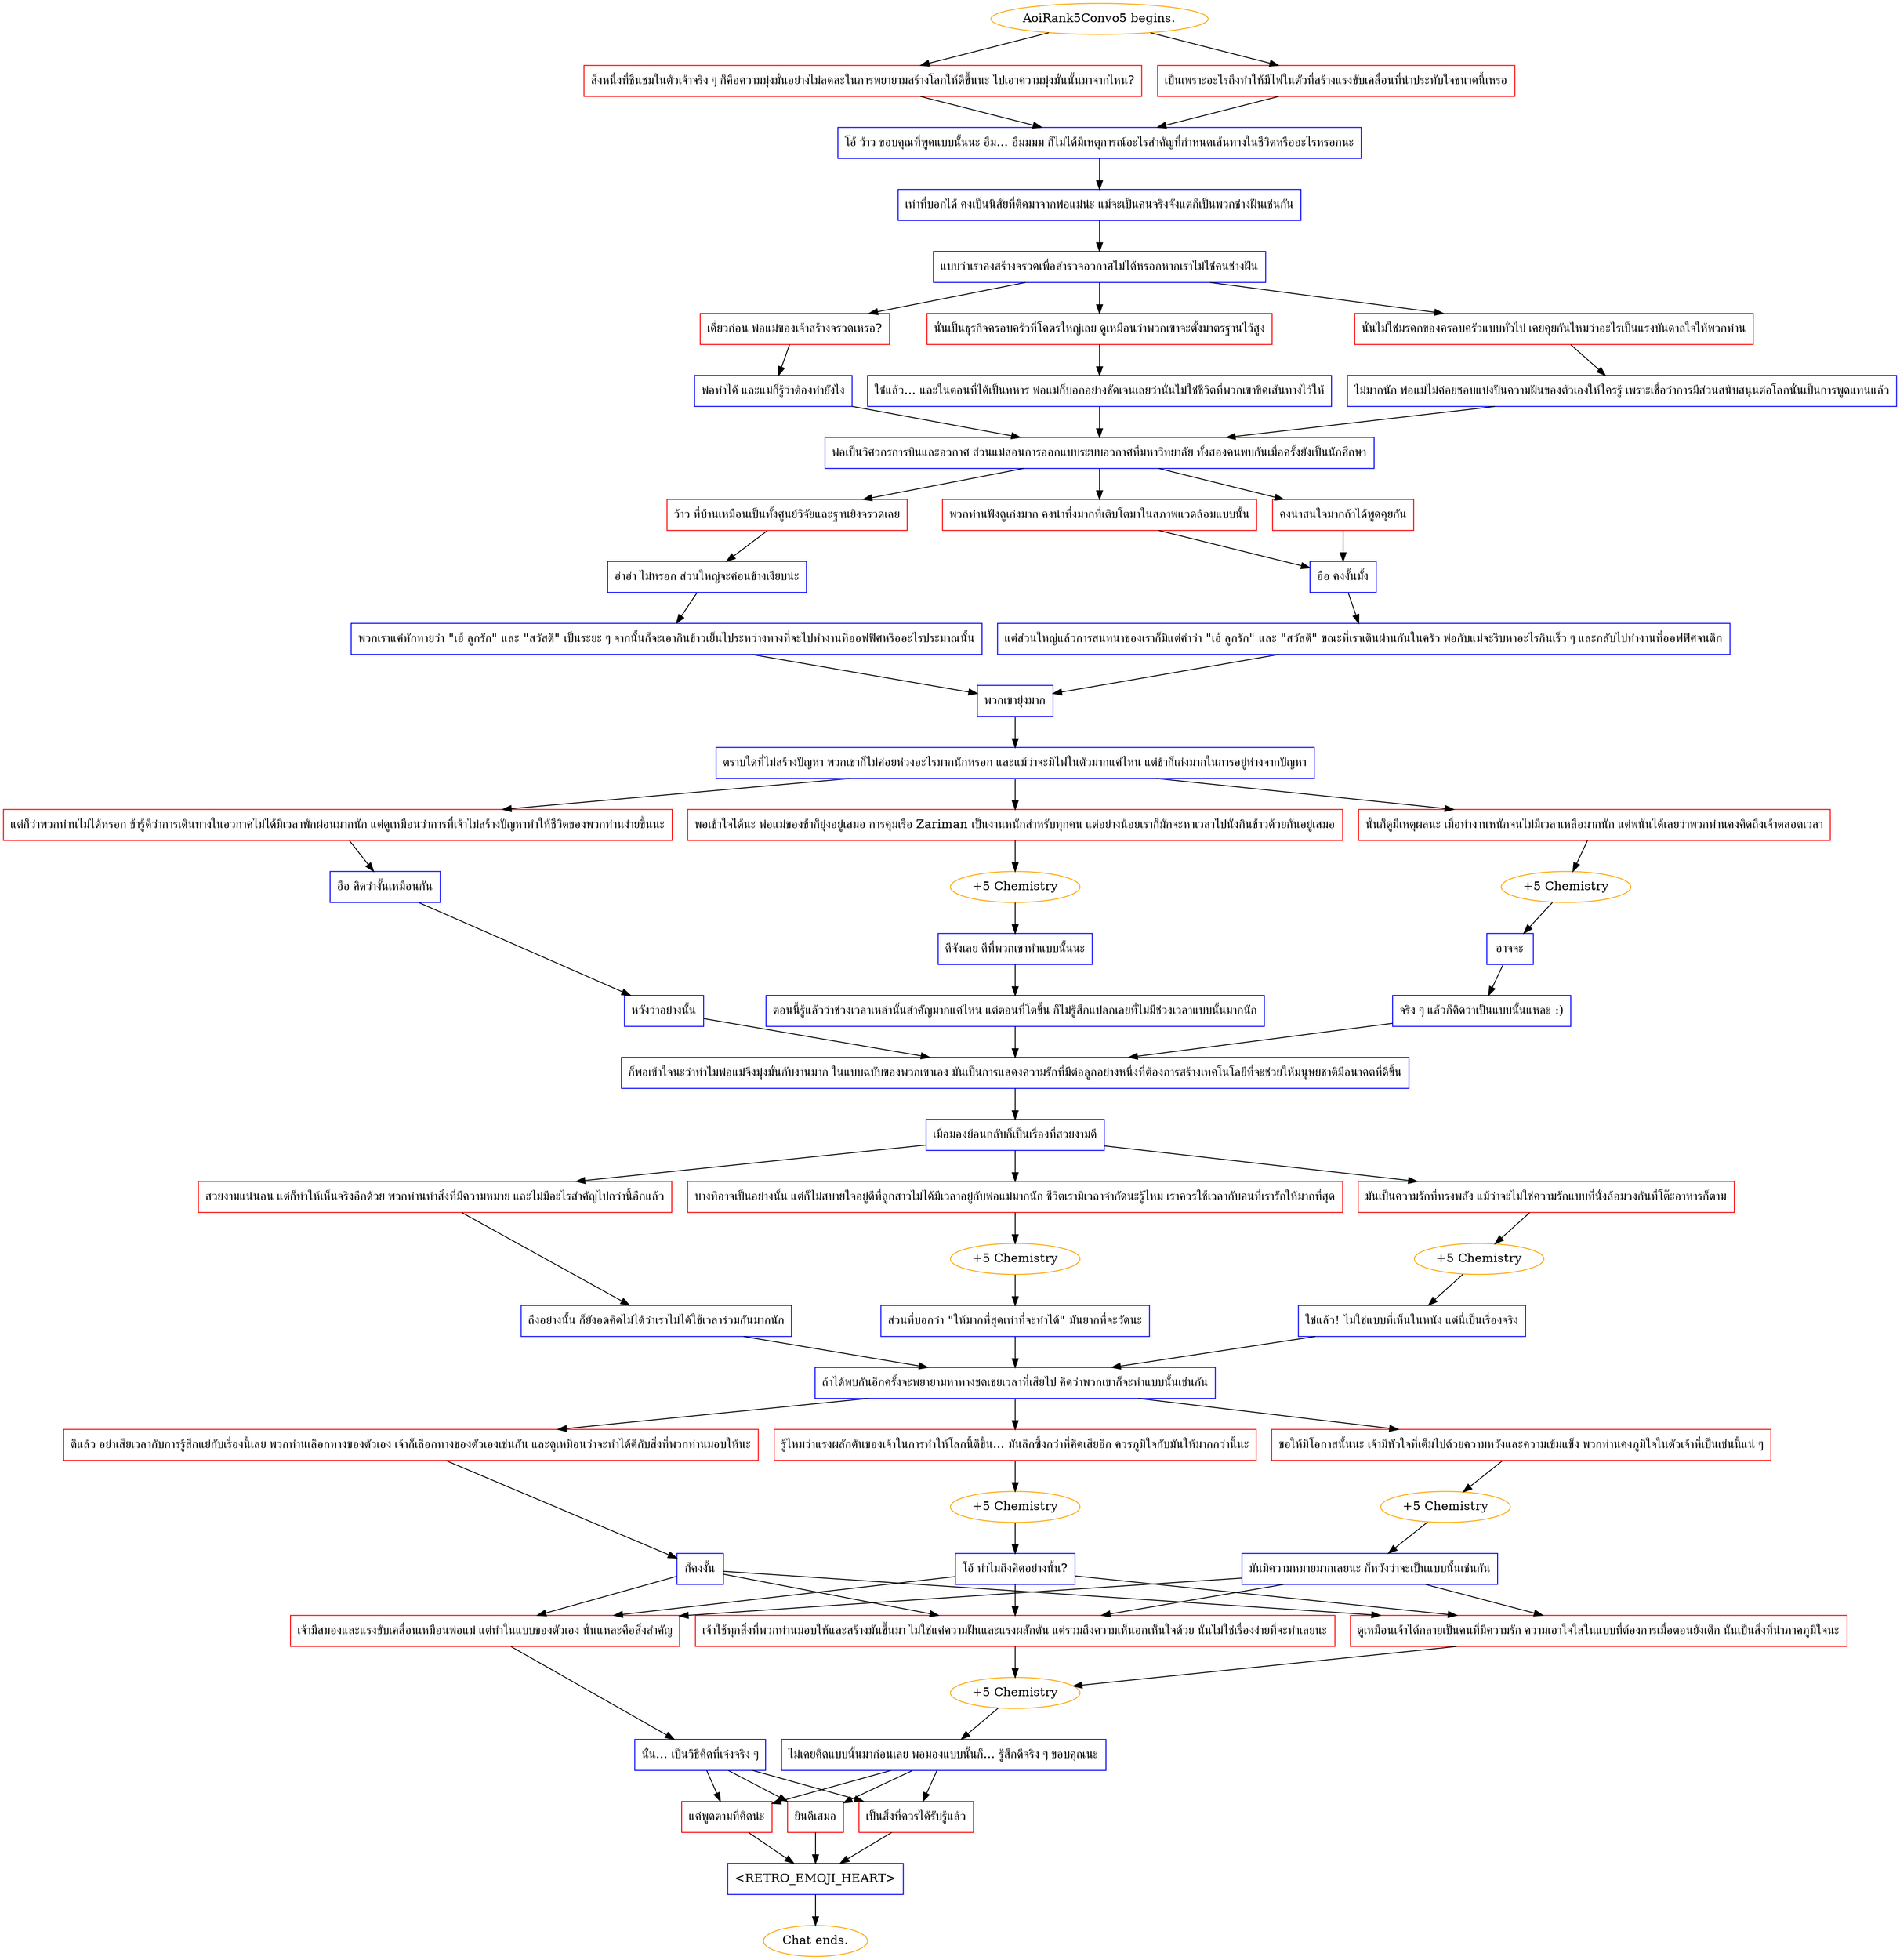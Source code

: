 digraph {
	"AoiRank5Convo5 begins." [color=orange];
		"AoiRank5Convo5 begins." -> j66730231;
		"AoiRank5Convo5 begins." -> j2854367826;
	j66730231 [label="สิ่งหนึ่งที่ชื่นชมในตัวเจ้าจริง ๆ ก็คือความมุ่งมั่นอย่างไม่ลดละในการพยายามสร้างโลกให้ดีขึ้นนะ ไปเอาความมุ่งมั่นนั้นมาจากไหน?",shape=box,color=red];
		j66730231 -> j821547819;
	j2854367826 [label="เป็นเพราะอะไรถึงทำให้มีไฟในตัวที่สร้างแรงขับเคลื่อนที่น่าประทับใจขนาดนี้เหรอ",shape=box,color=red];
		j2854367826 -> j821547819;
	j821547819 [label="โอ้ ว้าว ขอบคุณที่พูดแบบนั้นนะ อืม... อืมมมม ก็ไม่ได้มีเหตุการณ์อะไรสำคัญที่กำหนดเส้นทางในชีวิตหรืออะไรหรอกนะ",shape=box,color=blue];
		j821547819 -> j1092732185;
	j1092732185 [label="เท่าที่บอกได้ คงเป็นนิสัยที่ติดมาจากพ่อแม่น่ะ แม้จะเป็นคนจริงจังแต่ก็เป็นพวกช่างฝันเช่นกัน",shape=box,color=blue];
		j1092732185 -> j1513583460;
	j1513583460 [label="แบบว่าเราคงสร้างจรวดเพื่อสำรวจอวกาศไม่ได้หรอกหากเราไม่ใช่คนช่างฝัน",shape=box,color=blue];
		j1513583460 -> j1971359621;
		j1513583460 -> j2862743856;
		j1513583460 -> j462672864;
	j1971359621 [label="เดี๋ยวก่อน พ่อแม่ของเจ้าสร้างจรวดเหรอ?",shape=box,color=red];
		j1971359621 -> j1225177533;
	j2862743856 [label="นั่นเป็นธุรกิจครอบครัวที่โคตรใหญ่เลย ดูเหมือนว่าพวกเขาจะตั้งมาตรฐานไว้สูง",shape=box,color=red];
		j2862743856 -> j2541661374;
	j462672864 [label="นั่นไม่ใช่มรดกของครอบครัวแบบทั่วไป เคยคุยกันไหมว่าอะไรเป็นแรงบันดาลใจให้พวกท่าน",shape=box,color=red];
		j462672864 -> j1449190454;
	j1225177533 [label="พ่อทำได้ และแม่ก็รู้ว่าต้องทำยังไง",shape=box,color=blue];
		j1225177533 -> j943550344;
	j2541661374 [label="ใช่แล้ว... และในตอนที่ได้เป็นทหาร พ่อแม่ก็บอกอย่างชัดเจนเลยว่านั่นไม่ใช่ชีวิตที่พวกเขาขีดเส้นทางไว้ให้",shape=box,color=blue];
		j2541661374 -> j943550344;
	j1449190454 [label="ไม่มากนัก พ่อแม่ไม่ค่อยชอบแบ่งปันความฝันของตัวเองให้ใครรู้ เพราะเชื่อว่าการมีส่วนสนับสนุนต่อโลกนั่นเป็นการพูดแทนแล้ว",shape=box,color=blue];
		j1449190454 -> j943550344;
	j943550344 [label="พ่อเป็นวิศวกรการบินและอวกาศ ส่วนแม่สอนการออกแบบระบบอวกาศที่มหาวิทยาลัย ทั้งสองคนพบกันเมื่อครั้งยังเป็นนักศึกษา",shape=box,color=blue];
		j943550344 -> j2613931400;
		j943550344 -> j1432998820;
		j943550344 -> j3104393460;
	j2613931400 [label="ว้าว ที่บ้านเหมือนเป็นทั้งศูนย์วิจัยและฐานยิงจรวดเลย",shape=box,color=red];
		j2613931400 -> j1488327653;
	j1432998820 [label="คงน่าสนใจมากถ้าได้พูดคุยกัน",shape=box,color=red];
		j1432998820 -> j1552343064;
	j3104393460 [label="พวกท่านฟังดูเก่งมาก คงน่าทึ่งมากที่เติบโตมาในสภาพแวดล้อมแบบนั้น",shape=box,color=red];
		j3104393460 -> j1552343064;
	j1488327653 [label="ฮ่าฮ่า ไม่หรอก ส่วนใหญ่จะค่อนข้างเงียบน่ะ",shape=box,color=blue];
		j1488327653 -> j2754486993;
	j1552343064 [label="อือ คงงั้นมั้ง",shape=box,color=blue];
		j1552343064 -> j3181226789;
	j2754486993 [label="พวกเราแค่ทักทายว่า \"เฮ้ ลูกรัก\" และ \"สวัสดี\" เป็นระยะ ๆ จากนั้นก็จะเอากินข้าวเย็นไประหว่างทางที่จะไปทำงานที่ออฟฟิศหรืออะไรประมาณนั้น",shape=box,color=blue];
		j2754486993 -> j960774747;
	j3181226789 [label="แต่ส่วนใหญ่แล้วการสนทนาของเราก็มีแต่คำว่า \"เฮ้ ลูกรัก\" และ \"สวัสดี\" ขณะที่เราเดินผ่านกันในครัว พ่อกับแม่จะรีบหาอะไรกินเร็ว ๆ และกลับไปทำงานที่ออฟฟิศจนดึก",shape=box,color=blue];
		j3181226789 -> j960774747;
	j960774747 [label="พวกเขายุ่งมาก",shape=box,color=blue];
		j960774747 -> j1041978745;
	j1041978745 [label="ตราบใดที่ไม่สร้างปัญหา พวกเขาก็ไม่ค่อยห่วงอะไรมากนักหรอก และแม้ว่าจะมีไฟในตัวมากแค่ไหน แต่ข้าก็เก่งมากในการอยู่ห่างจากปัญหา",shape=box,color=blue];
		j1041978745 -> j4135415093;
		j1041978745 -> j3566609744;
		j1041978745 -> j4194406682;
	j4135415093 [label="พอเข้าใจได้นะ พ่อแม่ของข้าก็ยุ่งอยู่เสมอ การคุมเรือ Zariman เป็นงานหนักสำหรับทุกคน แต่อย่างน้อยเราก็มักจะหาเวลาไปนั่งกินข้าวด้วยกันอยู่เสมอ",shape=box,color=red];
		j4135415093 -> j1212462081;
	j3566609744 [label="นั่นก็ดูมีเหตุผลนะ เมื่อทำงานหนักจนไม่มีเวลาเหลือมากนัก แต่พนันได้เลยว่าพวกท่านคงคิดถึงเจ้าตลอดเวลา",shape=box,color=red];
		j3566609744 -> j1845105406;
	j4194406682 [label="แต่ก็ว่าพวกท่านไม่ได้หรอก ข้ารู้ดีว่าการเดินทางในอวกาศไม่ได้มีเวลาพักผ่อนมากนัก แต่ดูเหมือนว่าการที่เจ้าไม่สร้างปัญหาทำให้ชีวิตของพวกท่านง่ายขึ้นนะ",shape=box,color=red];
		j4194406682 -> j2533664352;
	j1212462081 [label="+5 Chemistry",color=orange];
		j1212462081 -> j1832261864;
	j1845105406 [label="+5 Chemistry",color=orange];
		j1845105406 -> j3325546701;
	j2533664352 [label="อือ คิดว่างั้นเหมือนกัน",shape=box,color=blue];
		j2533664352 -> j1420840555;
	j1832261864 [label="ดีจังเลย ดีที่พวกเขาทำแบบนั้นนะ",shape=box,color=blue];
		j1832261864 -> j810069335;
	j3325546701 [label="อาจจะ",shape=box,color=blue];
		j3325546701 -> j1562643342;
	j1420840555 [label="หวังว่าอย่างนั้น",shape=box,color=blue];
		j1420840555 -> j3972390662;
	j810069335 [label="ตอนนี้รู้แล้วว่าช่วงเวลาเหล่านั้นสำคัญมากแค่ไหน แต่ตอนที่โตขึ้น ก็ไม่รู้สึกแปลกเลยที่ไม่มีช่วงเวลาแบบนั้นมากนัก",shape=box,color=blue];
		j810069335 -> j3972390662;
	j1562643342 [label="จริง ๆ แล้วก็คิดว่าเป็นแบบนั้นแหละ :)",shape=box,color=blue];
		j1562643342 -> j3972390662;
	j3972390662 [label="ก็พอเข้าใจนะว่าทำไมพ่อแม่จึงมุ่งมั่นกับงานมาก ในแบบฉบับของพวกเขาเอง มันเป็นการแสดงความรักที่มีต่อลูกอย่างหนึ่งที่ต้องการสร้างเทคโนโลยีที่จะช่วยให้มนุษยชาติมีอนาคตที่ดีขึ้น",shape=box,color=blue];
		j3972390662 -> j3911952637;
	j3911952637 [label="เมื่อมองย้อนกลับก็เป็นเรื่องที่สวยงามดี",shape=box,color=blue];
		j3911952637 -> j2590068034;
		j3911952637 -> j1620922332;
		j3911952637 -> j3992402901;
	j2590068034 [label="บางทีอาจเป็นอย่างนั้น แต่ก็ไม่สบายใจอยู่ดีที่ลูกสาวไม่ได้มีเวลาอยู่กับพ่อแม่มากนัก ชีวิตเรามีเวลาจำกัดนะรู้ไหม เราควรใช้เวลากับคนที่เรารักให้มากที่สุด",shape=box,color=red];
		j2590068034 -> j2159028361;
	j1620922332 [label="สวยงามแน่นอน แต่ก็ทำให้เห็นจริงอีกด้วย พวกท่านทำสิ่งที่มีความหมาย และไม่มีอะไรสำคัญไปกว่านี้อีกแล้ว",shape=box,color=red];
		j1620922332 -> j1924238673;
	j3992402901 [label="มันเป็นความรักที่ทรงพลัง แม้ว่าจะไม่ใช่ความรักแบบที่นั่งล้อมวงกันที่โต๊ะอาหารก็ตาม",shape=box,color=red];
		j3992402901 -> j140179440;
	j2159028361 [label="+5 Chemistry",color=orange];
		j2159028361 -> j2735139952;
	j1924238673 [label="ถึงอย่างนั้น ก็ยังอดคิดไม่ได้ว่าเราไม่ได้ใช้เวลาร่วมกันมากนัก",shape=box,color=blue];
		j1924238673 -> j2448829264;
	j140179440 [label="+5 Chemistry",color=orange];
		j140179440 -> j3203827253;
	j2735139952 [label="ส่วนที่บอกว่า \"ให้มากที่สุดเท่าที่จะทำได้\" มันยากที่จะวัดนะ",shape=box,color=blue];
		j2735139952 -> j2448829264;
	j2448829264 [label="ถ้าได้พบกันอีกครั้งจะพยายามหาทางชดเชยเวลาที่เสียไป คิดว่าพวกเขาก็จะทำแบบนั้นเช่นกัน",shape=box,color=blue];
		j2448829264 -> j1991110714;
		j2448829264 -> j2544760947;
		j2448829264 -> j889458096;
	j3203827253 [label="ใช่แล้ว! ไม่ใช่แบบที่เห็นในหนัง แต่นี่เป็นเรื่องจริง",shape=box,color=blue];
		j3203827253 -> j2448829264;
	j1991110714 [label="ดีแล้ว อย่าเสียเวลากับการรู้สึกแย่กับเรื่องนี้เลย พวกท่านเลือกทางของตัวเอง เจ้าก็เลือกทางของตัวเองเช่นกัน และดูเหมือนว่าจะทำได้ดีกับสิ่งที่พวกท่านมอบให้นะ",shape=box,color=red];
		j1991110714 -> j779706267;
	j2544760947 [label="รู้ไหมว่าแรงผลักดันของเจ้าในการทำให้โลกนี้ดีขึ้น... มันลึกซึ้งกว่าที่คิดเสียอีก ควรภูมิใจกับมันให้มากกว่านี้นะ",shape=box,color=red];
		j2544760947 -> j876612173;
	j889458096 [label="ขอให้มีโอกาสนั้นนะ เจ้ามีหัวใจที่เต็มไปด้วยความหวังและความเข้มแข็ง พวกท่านคงภูมิใจในตัวเจ้าที่เป็นเช่นนี้แน่ ๆ",shape=box,color=red];
		j889458096 -> j4094414397;
	j779706267 [label="ก็คงงั้น",shape=box,color=blue];
		j779706267 -> j3438441761;
		j779706267 -> j1456994563;
		j779706267 -> j3142144381;
	j876612173 [label="+5 Chemistry",color=orange];
		j876612173 -> j1784662257;
	j4094414397 [label="+5 Chemistry",color=orange];
		j4094414397 -> j2207230471;
	j3438441761 [label="เจ้ามีสมองและแรงขับเคลื่อนเหมือนพ่อแม่ แต่ทำในแบบของตัวเอง นั่นแหละคือสิ่งสำคัญ",shape=box,color=red];
		j3438441761 -> j1255304444;
	j1456994563 [label="ดูเหมือนเจ้าได้กลายเป็นคนที่มีความรัก ความเอาใจใส่ในแบบที่ต้องการเมื่อตอนยังเด็ก นั่นเป็นสิ่งที่น่าภาคภูมิใจนะ",shape=box,color=red];
		j1456994563 -> j3179066682;
	j3142144381 [label="เจ้าใช้ทุกสิ่งที่พวกท่านมอบให้และสร้างมันขึ้นมา ไม่ใช่แค่ความฝันและแรงผลักดัน แต่รวมถึงความเห็นอกเห็นใจด้วย นั่นไม่ใช่เรื่องง่ายที่จะทำเลยนะ",shape=box,color=red];
		j3142144381 -> j3179066682;
	j1784662257 [label="โอ้ ทำไมถึงคิดอย่างนั้น?",shape=box,color=blue];
		j1784662257 -> j3438441761;
		j1784662257 -> j1456994563;
		j1784662257 -> j3142144381;
	j2207230471 [label="มันมีความหมายมากเลยนะ ก็หวังว่าจะเป็นแบบนั้นเช่นกัน",shape=box,color=blue];
		j2207230471 -> j3438441761;
		j2207230471 -> j1456994563;
		j2207230471 -> j3142144381;
	j1255304444 [label="นั่น... เป็นวิธีคิดที่เจ๋งจริง ๆ",shape=box,color=blue];
		j1255304444 -> j51998807;
		j1255304444 -> j1070936508;
		j1255304444 -> j2700625548;
	j3179066682 [label="+5 Chemistry",color=orange];
		j3179066682 -> j3538154183;
	j51998807 [label="แค่พูดตามที่คิดน่ะ",shape=box,color=red];
		j51998807 -> j1098993356;
	j1070936508 [label="ยินดีเสมอ",shape=box,color=red];
		j1070936508 -> j1098993356;
	j2700625548 [label="เป็นสิ่งที่ควรได้รับรู้แล้ว",shape=box,color=red];
		j2700625548 -> j1098993356;
	j3538154183 [label="ไม่เคยคิดแบบนั้นมาก่อนเลย พอมองแบบนั้นก็... รู้สึกดีจริง ๆ ขอบคุณนะ",shape=box,color=blue];
		j3538154183 -> j51998807;
		j3538154183 -> j1070936508;
		j3538154183 -> j2700625548;
	j1098993356 [label="<RETRO_EMOJI_HEART>",shape=box,color=blue];
		j1098993356 -> "Chat ends.";
	"Chat ends." [color=orange];
}